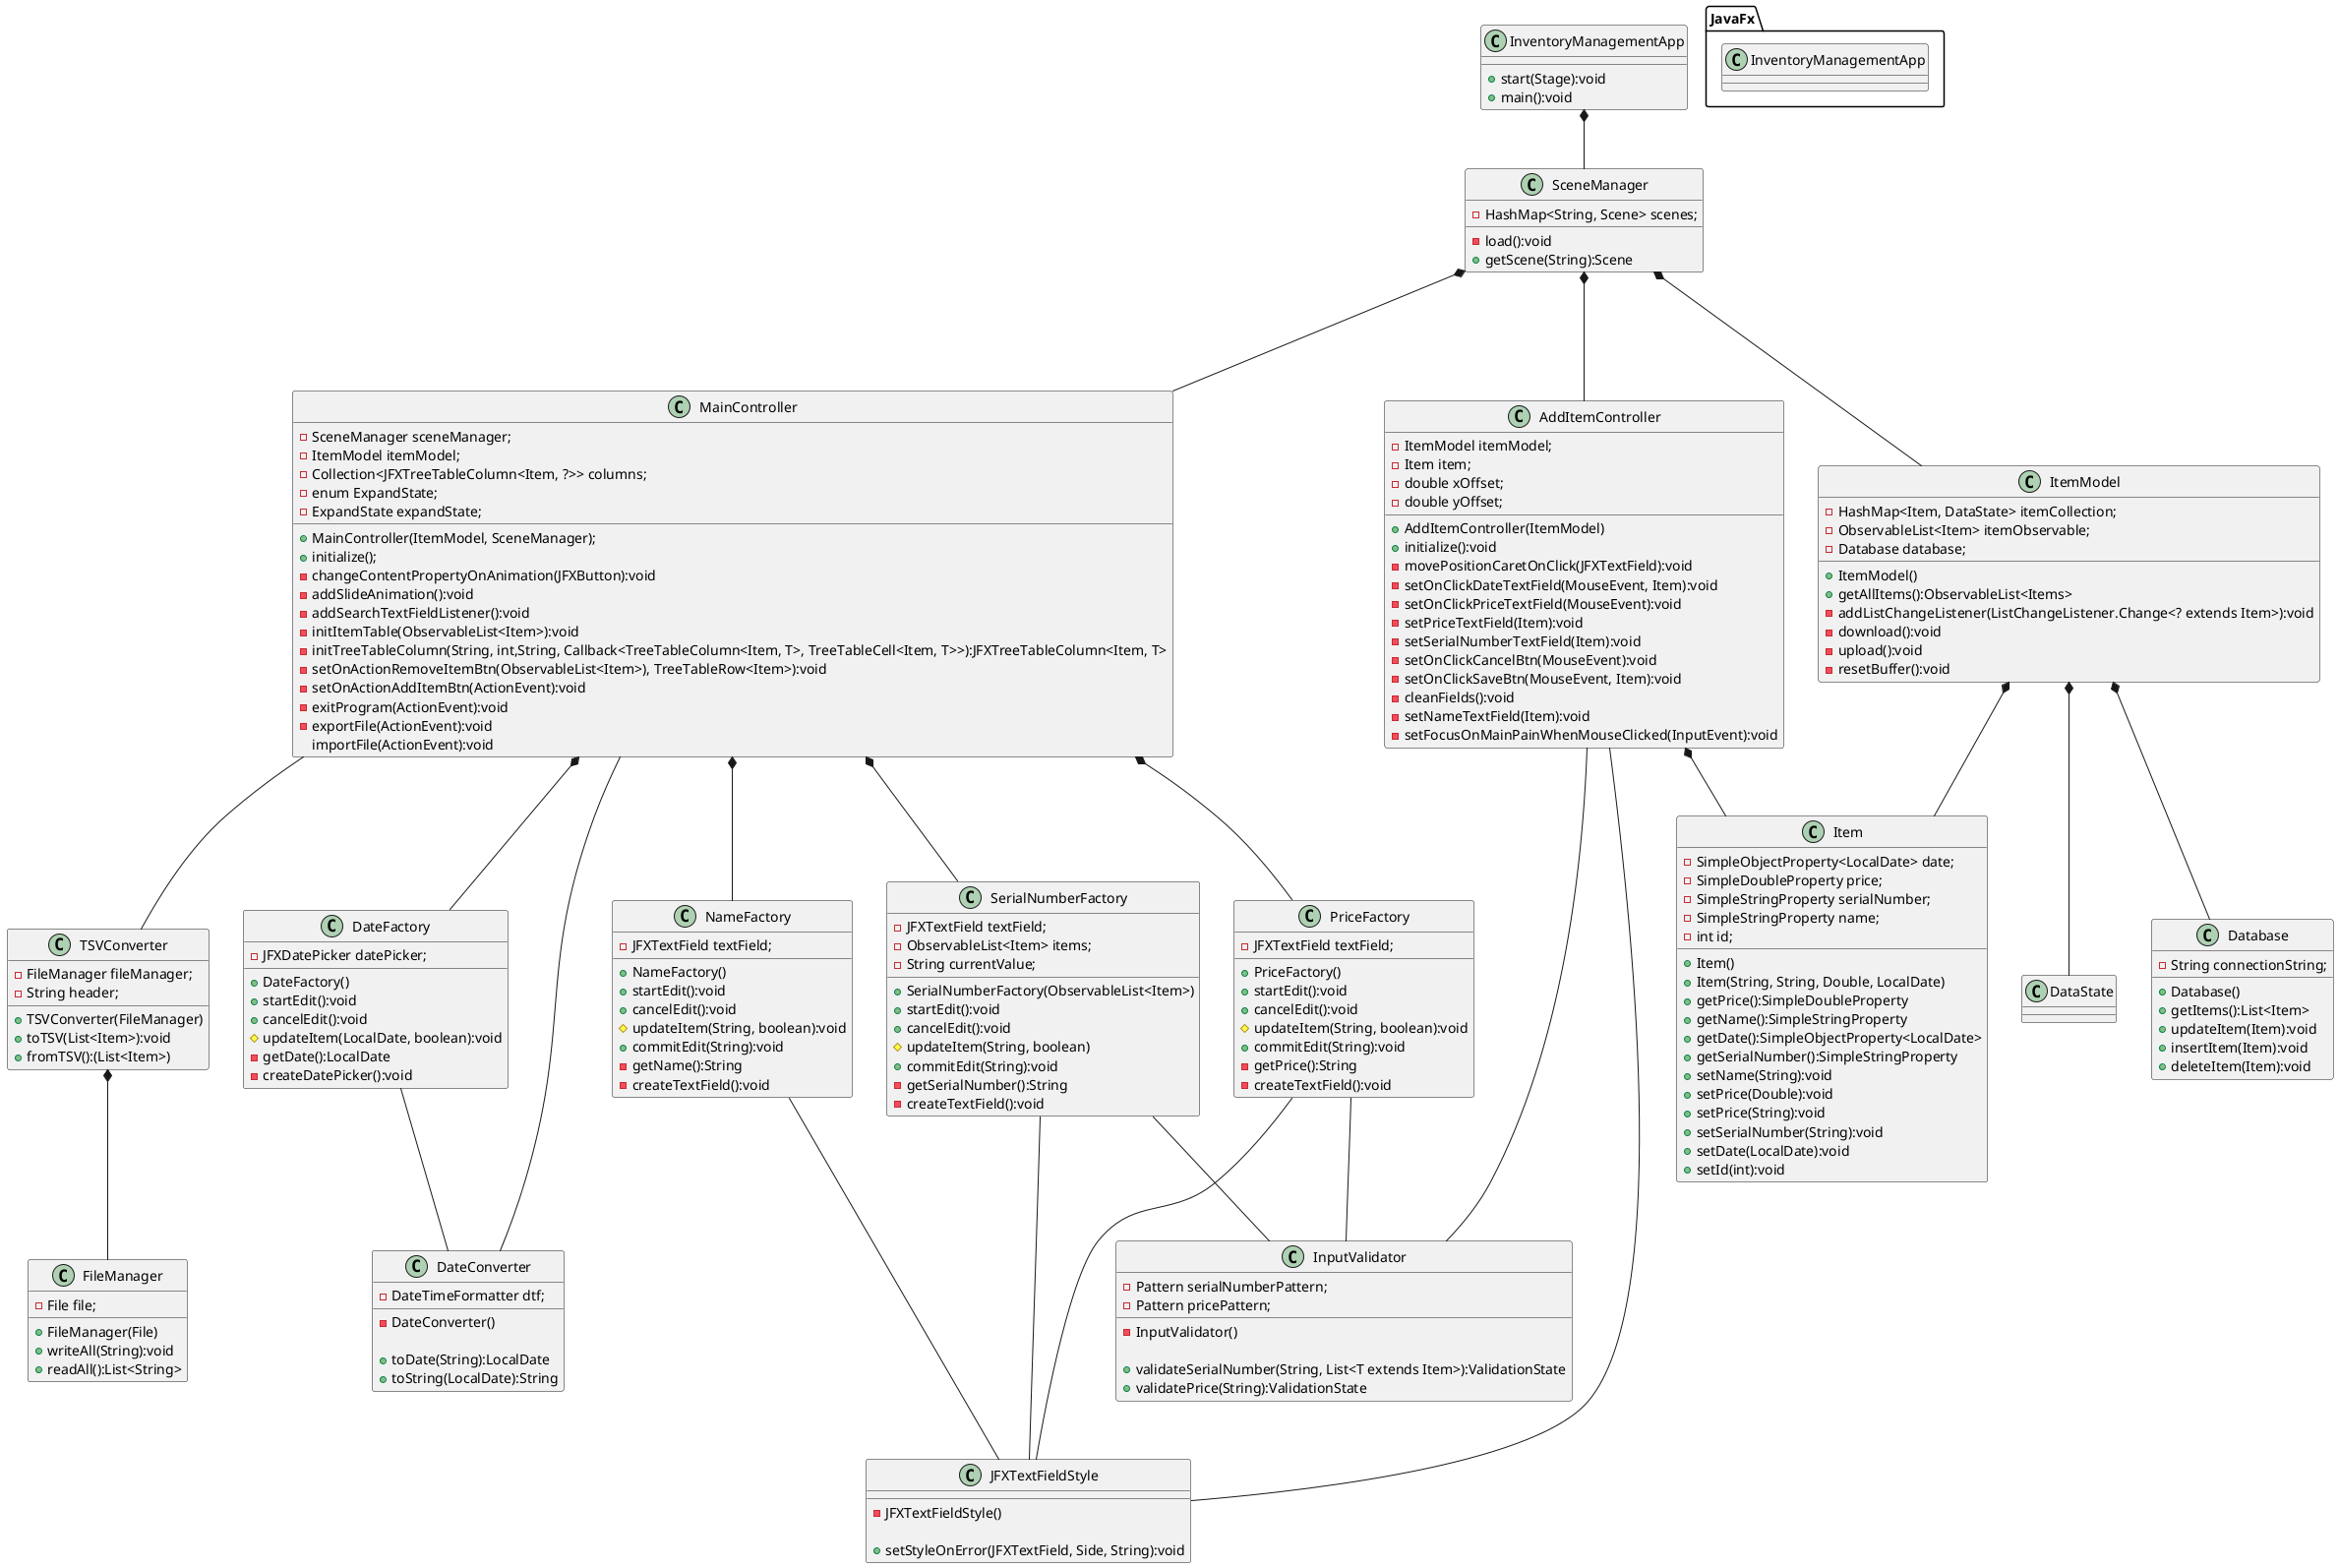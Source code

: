 @startuml
'https://plantuml.com/class-diagram

package JavaFx {
    class InventoryManagementApp
}

class SceneManager {
    -HashMap<String, Scene> scenes;

    -load():void
    +getScene(String):Scene
}

class InventoryManagementApp {
    +start(Stage):void
    +main():void
}

class AddItemController {
    -ItemModel itemModel;
    -Item item;
    -double xOffset;
    -double yOffset;

    +AddItemController(ItemModel)
    +initialize():void
    -movePositionCaretOnClick(JFXTextField):void
    -setOnClickDateTextField(MouseEvent, Item):void
    -setOnClickPriceTextField(MouseEvent):void
    -setPriceTextField(Item):void
    -setSerialNumberTextField(Item):void
    -setOnClickCancelBtn(MouseEvent):void
    -setOnClickSaveBtn(MouseEvent, Item):void
    -cleanFields():void
    -setNameTextField(Item):void
    -setFocusOnMainPainWhenMouseClicked(InputEvent):void
}

class MainController {
    -SceneManager sceneManager;
    -ItemModel itemModel;
    -Collection<JFXTreeTableColumn<Item, ?>> columns;
    -enum ExpandState;
    -ExpandState expandState;

    +MainController(ItemModel, SceneManager);
    +initialize();
    -changeContentPropertyOnAnimation(JFXButton):void
    -addSlideAnimation():void
    -addSearchTextFieldListener():void
    -initItemTable(ObservableList<Item>):void
    -initTreeTableColumn(String, int,String, Callback<TreeTableColumn<Item, T>, TreeTableCell<Item, T>>):JFXTreeTableColumn<Item, T>
    -setOnActionRemoveItemBtn(ObservableList<Item>), TreeTableRow<Item>):void
    -setOnActionAddItemBtn(ActionEvent):void
    -exitProgram(ActionEvent):void
    -exportFile(ActionEvent):void
    importFile(ActionEvent):void
}

class JFXTextFieldStyle {
    -JFXTextFieldStyle()

    +setStyleOnError(JFXTextField, Side, String):void
}

class DateConverter {
    -DateTimeFormatter dtf;
    -DateConverter()

    +toDate(String):LocalDate
    +toString(LocalDate):String
}

class TSVConverter {
    -FileManager fileManager;
    -String header;

    +TSVConverter(FileManager)
    +toTSV(List<Item>):void
    +fromTSV():(List<Item>)
}

class Database {
    -String connectionString;
    +Database()
    +getItems():List<Item>
    +updateItem(Item):void
    +insertItem(Item):void
    +deleteItem(Item):void
}

class FileManager {
    -File file;

    +FileManager(File)
    +writeAll(String):void
    +readAll():List<String>
}

class InputValidator {
    -Pattern serialNumberPattern;
    -Pattern pricePattern;
    -InputValidator()

    +validateSerialNumber(String, List<T extends Item>):ValidationState
    +validatePrice(String):ValidationState
}

class Item {
    -SimpleObjectProperty<LocalDate> date;
    -SimpleDoubleProperty price;
    -SimpleStringProperty serialNumber;
    -SimpleStringProperty name;
    -int id;

    +Item()
    +Item(String, String, Double, LocalDate)
    +getPrice():SimpleDoubleProperty
    +getName():SimpleStringProperty
    +getDate():SimpleObjectProperty<LocalDate>
    +getSerialNumber():SimpleStringProperty
    +setName(String):void
    +setPrice(Double):void
    +setPrice(String):void
    +setSerialNumber(String):void
    +setDate(LocalDate):void
    +setId(int):void
}

class ItemModel {
    -HashMap<Item, DataState> itemCollection;
    -ObservableList<Item> itemObservable;
    -Database database;

    +ItemModel()
    +getAllItems():ObservableList<Items>
    -addListChangeListener(ListChangeListener.Change<? extends Item>):void
    -download():void
    -upload():void
    -resetBuffer():void
}

class DateFactory {
    -JFXDatePicker datePicker;

    +DateFactory()
    +startEdit():void
    +cancelEdit():void
    #updateItem(LocalDate, boolean):void
    -getDate():LocalDate
    -createDatePicker():void
}

class NameFactory {
    -JFXTextField textField;

    +NameFactory()
    +startEdit():void
    +cancelEdit():void
    #updateItem(String, boolean):void
    +commitEdit(String):void
    -getName():String
    -createTextField():void
}

class PriceFactory {
    -JFXTextField textField;

    +PriceFactory()
    +startEdit():void
    +cancelEdit():void
    #updateItem(String, boolean):void
    +commitEdit(String):void
    -getPrice():String
    -createTextField():void
}

class SerialNumberFactory {
    -JFXTextField textField;
    -ObservableList<Item> items;
    -String currentValue;

    +SerialNumberFactory(ObservableList<Item>)
    +startEdit():void
    +cancelEdit():void
    #updateItem(String, boolean)
    +commitEdit(String):void
    -getSerialNumber():String
    -createTextField():void
}

InventoryManagementApp *-- SceneManager

SceneManager *-- AddItemController
SceneManager *--- MainController
SceneManager *--- ItemModel

MainController -- TSVConverter
MainController *-- DateFactory
MainController *-- NameFactory
MainController *-- PriceFactory
MainController *-- SerialNumberFactory
MainController -- DateConverter

AddItemController *-- Item
AddItemController -- InputValidator
AddItemController -- JFXTextFieldStyle

ItemModel *-- Item
ItemModel *-- Database
ItemModel *-- DataState
TSVConverter *-- FileManager

NameFactory --- JFXTextFieldStyle

PriceFactory -- InputValidator
PriceFactory --- JFXTextFieldStyle

SerialNumberFactory -- InputValidator
SerialNumberFactory --- JFXTextFieldStyle

DateFactory -- DateConverter


@enduml
